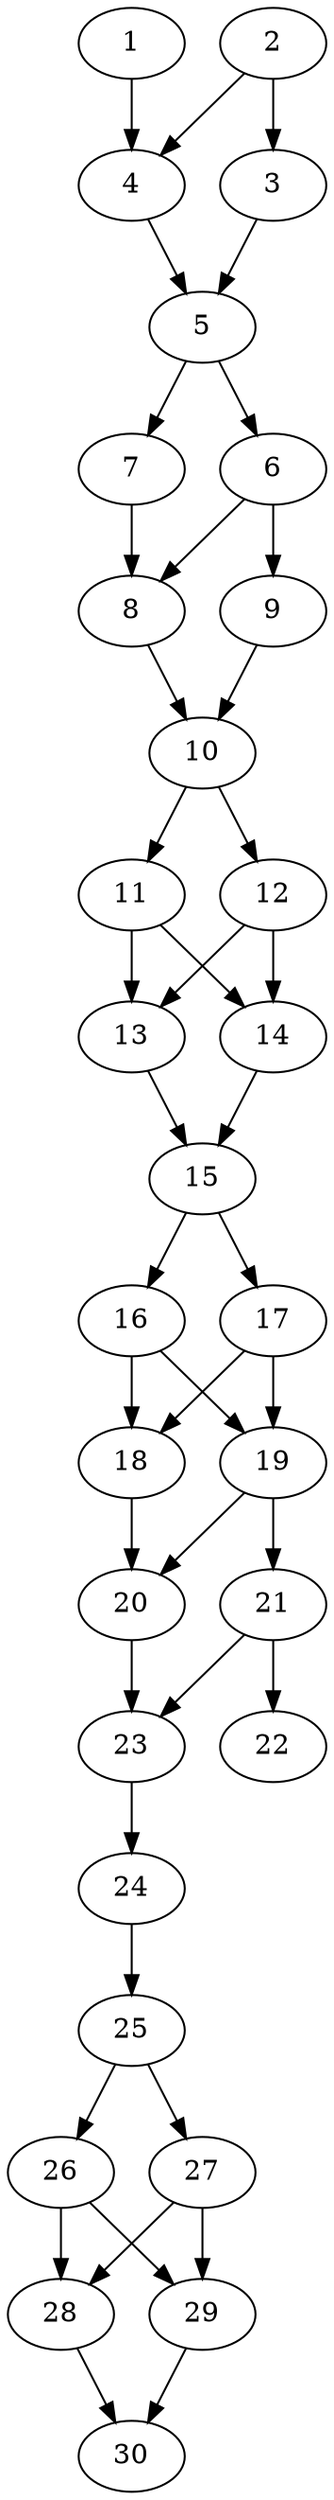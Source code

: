 // DAG automatically generated by daggen at Thu Oct  3 14:04:19 2019
// ./daggen --dot -n 30 --ccr 0.3 --fat 0.3 --regular 0.5 --density 0.9 --mindata 5242880 --maxdata 52428800 
digraph G {
  1 [size="138195627", alpha="0.05", expect_size="41458688"] 
  1 -> 4 [size ="41458688"]
  2 [size="105676800", alpha="0.08", expect_size="31703040"] 
  2 -> 3 [size ="31703040"]
  2 -> 4 [size ="31703040"]
  3 [size="55927467", alpha="0.06", expect_size="16778240"] 
  3 -> 5 [size ="16778240"]
  4 [size="24930987", alpha="0.03", expect_size="7479296"] 
  4 -> 5 [size ="7479296"]
  5 [size="101655893", alpha="0.02", expect_size="30496768"] 
  5 -> 6 [size ="30496768"]
  5 -> 7 [size ="30496768"]
  6 [size="122542080", alpha="0.16", expect_size="36762624"] 
  6 -> 8 [size ="36762624"]
  6 -> 9 [size ="36762624"]
  7 [size="130884267", alpha="0.15", expect_size="39265280"] 
  7 -> 8 [size ="39265280"]
  8 [size="166072320", alpha="0.14", expect_size="49821696"] 
  8 -> 10 [size ="49821696"]
  9 [size="92371627", alpha="0.02", expect_size="27711488"] 
  9 -> 10 [size ="27711488"]
  10 [size="96389120", alpha="0.19", expect_size="28916736"] 
  10 -> 11 [size ="28916736"]
  10 -> 12 [size ="28916736"]
  11 [size="154050560", alpha="0.02", expect_size="46215168"] 
  11 -> 13 [size ="46215168"]
  11 -> 14 [size ="46215168"]
  12 [size="34310827", alpha="0.19", expect_size="10293248"] 
  12 -> 13 [size ="10293248"]
  12 -> 14 [size ="10293248"]
  13 [size="99662507", alpha="0.01", expect_size="29898752"] 
  13 -> 15 [size ="29898752"]
  14 [size="147575467", alpha="0.03", expect_size="44272640"] 
  14 -> 15 [size ="44272640"]
  15 [size="172492800", alpha="0.05", expect_size="51747840"] 
  15 -> 16 [size ="51747840"]
  15 -> 17 [size ="51747840"]
  16 [size="32078507", alpha="0.19", expect_size="9623552"] 
  16 -> 18 [size ="9623552"]
  16 -> 19 [size ="9623552"]
  17 [size="159938560", alpha="0.05", expect_size="47981568"] 
  17 -> 18 [size ="47981568"]
  17 -> 19 [size ="47981568"]
  18 [size="120422400", alpha="0.05", expect_size="36126720"] 
  18 -> 20 [size ="36126720"]
  19 [size="72632320", alpha="0.04", expect_size="21789696"] 
  19 -> 20 [size ="21789696"]
  19 -> 21 [size ="21789696"]
  20 [size="88739840", alpha="0.18", expect_size="26621952"] 
  20 -> 23 [size ="26621952"]
  21 [size="82602667", alpha="0.07", expect_size="24780800"] 
  21 -> 22 [size ="24780800"]
  21 -> 23 [size ="24780800"]
  22 [size="102014293", alpha="0.08", expect_size="30604288"] 
  23 [size="94658560", alpha="0.13", expect_size="28397568"] 
  23 -> 24 [size ="28397568"]
  24 [size="99399680", alpha="0.20", expect_size="29819904"] 
  24 -> 25 [size ="29819904"]
  25 [size="121077760", alpha="0.17", expect_size="36323328"] 
  25 -> 26 [size ="36323328"]
  25 -> 27 [size ="36323328"]
  26 [size="159348053", alpha="0.08", expect_size="47804416"] 
  26 -> 28 [size ="47804416"]
  26 -> 29 [size ="47804416"]
  27 [size="147561813", alpha="0.12", expect_size="44268544"] 
  27 -> 28 [size ="44268544"]
  27 -> 29 [size ="44268544"]
  28 [size="28801707", alpha="0.16", expect_size="8640512"] 
  28 -> 30 [size ="8640512"]
  29 [size="71355733", alpha="0.10", expect_size="21406720"] 
  29 -> 30 [size ="21406720"]
  30 [size="102065493", alpha="0.13", expect_size="30619648"] 
}
